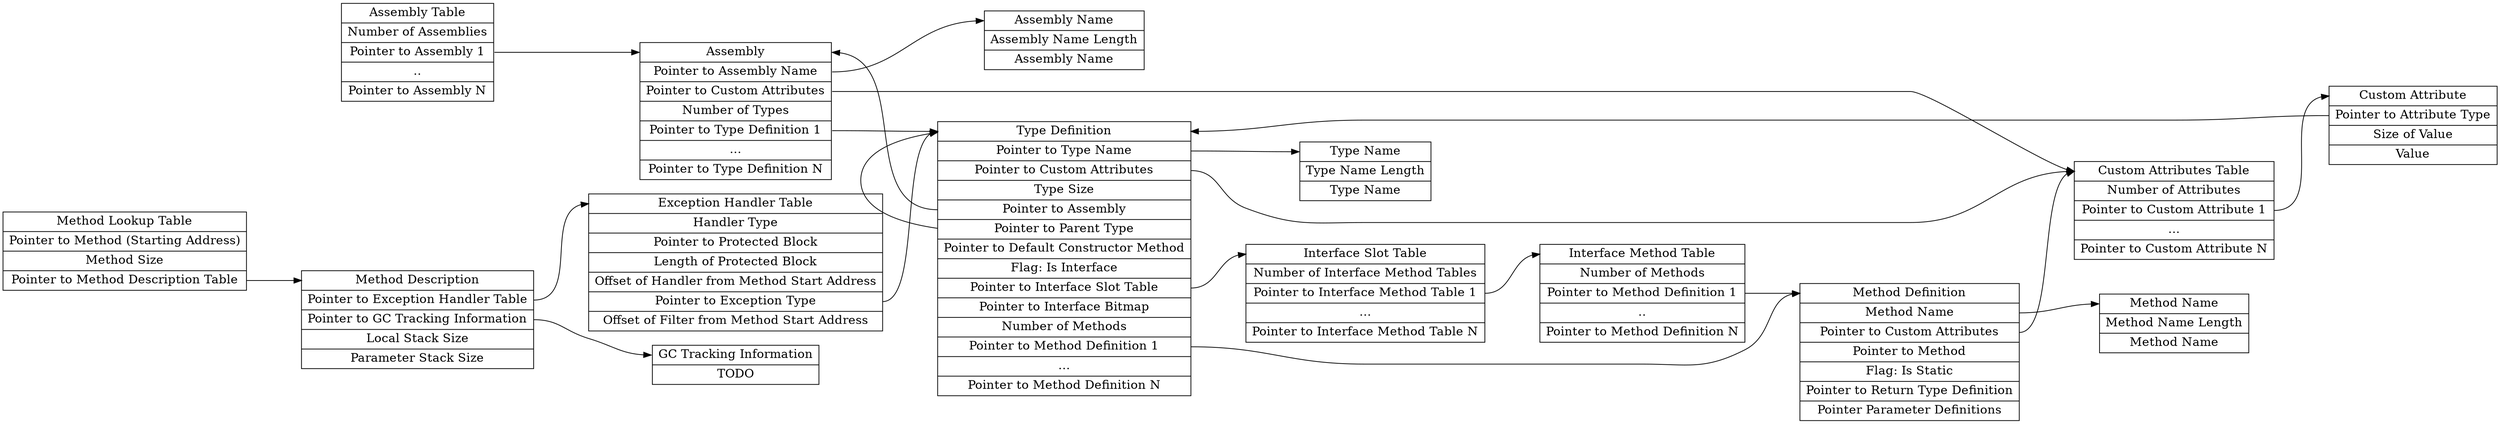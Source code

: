 digraph g {
graph [
rankdir = "LR"
];
node [
fontsize = "16"
shape = "ellipse"
];
edge [
minlen = "2"
];

"AssemblyListTable" [
label = "<f0>Assembly Table|<f1>Number of Assemblies|<f2>Pointer to Assembly 1|..|Pointer to Assembly N"
shape = "record"
];

"AssemblyDefinition" [
label = "<f0>Assembly|<f1>Pointer to Assembly Name|<f2>Pointer to Custom Attributes|<f3> Number of Types|<f4>Pointer to Type  Definition 1|...|Pointer to Type  Definition N"
shape = "record"
];

"TypeDefinition" [
label = "<f0>Type Definition|<f1>Pointer to Type Name|<f2>Pointer to Custom Attributes|<f3>Type Size|<f4>Pointer to Assembly|<f5>Pointer to Parent Type|<f6>Pointer to Default Constructor Method|<f7>Flag: Is Interface|<f8>Pointer to Interface Slot Table|<f9>Pointer to Interface Bitmap|<f10>Number of Methods|<f11>Pointer to Method Definition 1|...|Pointer to Method Definition N"
shape = "record"
];

"AssemblyName" [
label = "<f0>Assembly Name|<f1>Assembly Name Length|<f2>Assembly Name"
shape = "record"
];

"TypeName" [
label = "<f0>Type Name|<f1>Type Name Length|<f2>Type Name"
shape = "record"
];

"MethodLookupTable" [
label = "<f0>Method Lookup Table|<f1>Pointer to Method (Starting Address)|<f2>Method Size|<f3>Pointer to Method Description Table"
shape = "record"
];

"MethodDescription" [
label = "<f0>Method Description|<f1>Pointer to Exception Handler Table|<f2>Pointer to GC Tracking Information|<f3>Local Stack Size|<f4>Parameter Stack Size"
shape = "record"
];

"ExceptionHandlerTable" [
label = "<f0>Exception Handler Table|<f1>Handler Type|<f2>Pointer to Protected Block|<f3>Length of Protected Block|<f4>Offset of Handler from Method Start Address|<f5>Pointer to Exception Type|<f6>Offset of Filter from Method Start Address"
shape = "record"
];

"InterfaceSlotTable" [
label = "<f0>Interface Slot Table|<f1>Number of Interface Method Tables|<f2>Pointer to Interface Method Table 1|...|Pointer to Interface Method Table N"
shape = "record"
];

"InterfaceMethodTable" [
label = "<f0>Interface Method Table|<f1>Number of Methods|<f2>Pointer to Method Definition 1|..|Pointer to Method Definition N"
shape = "record"
];

"MethodDefinition" [
label = "<f0>Method Definition|<f1>Method Name|<f2>Pointer to Custom Attributes|<f3>Pointer to Method|<f4>Flag: Is Static|<f5>Pointer to Return Type Definition|<f6>Pointer Parameter Definitions"
shape = "record"
];

"MethodName" [
label = "<f0>Method Name|<f1>Method Name Length|<f2>Method Name"
shape = "record"
];

"GCTrackingInformation" [
label = "<f0>GC Tracking Information|TODO"
shape = "record"
];

"CustomAttributesTable" [
label = "<f0>Custom Attributes Table|<f1>Number of Attributes|<f2>Pointer to Custom Attribute 1|...|Pointer to Custom Attribute N"
shape = "record"
];

"CustomAttribute" [
label = "<f0>Custom Attribute|<f1>Pointer to Attribute Type|<f2>Size of Value|<f3>Value"
shape = "record"
];

"CustomAttributesTable":f2 -> "CustomAttribute":f0 [
id = 0
];

"CustomAttribute":f1 -> "TypeDefinition":f0 [
id = 0
];

"AssemblyListTable":f2 -> "AssemblyDefinition":f0 [
id = 0
];

"AssemblyDefinition":f1 -> "AssemblyName":f0 [
id = 0
];

"AssemblyDefinition":f2 -> "CustomAttributesTable":f0 [
id = 0
];

"AssemblyDefinition":f4 -> "TypeDefinition":f0 [
id = 0
];

"MethodLookupTable":f3 -> "MethodDescription":f0 [
id = 0
];

"MethodDescription":f1 -> "ExceptionHandlerTable":f0 [
id = 0
];

"ExceptionHandlerTable":f5 -> "TypeDefinition":f0 [
id = 0
];

"TypeDefinition":f1 -> "TypeName":f0 [
id = 0
];

"TypeDefinition":f2 -> "CustomAttributesTable":f0 [
id = 0
];

"TypeDefinition":f4 -> "AssemblyDefinition":f0 [
id = 0
];

"TypeDefinition":f5 -> "TypeDefinition":f0 [
id = 0
];

"TypeDefinition":f8 -> "InterfaceSlotTable":f0 [
id = 0
];

"TypeDefinition":f11 -> "MethodDefinition":f0 [
id = 0
];

"InterfaceSlotTable":f2 -> "InterfaceMethodTable":f0 [
id = 0
];

"InterfaceMethodTable":f2 -> "MethodDefinition":f0 [
id = 0
];

"MethodDefinition":f1 -> "MethodName":f0 [
id = 0
];

"MethodDefinition":f2 -> "CustomAttributesTable":f0 [
id = 0
];

"MethodDescription":f2 -> "GCTrackingInformation":f0 [
id = 0
];

}
